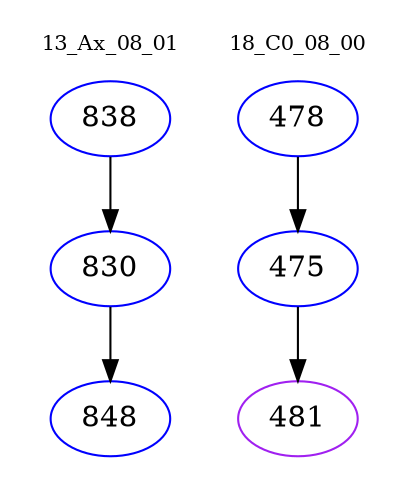 digraph{
subgraph cluster_0 {
color = white
label = "13_Ax_08_01";
fontsize=10;
T0_838 [label="838", color="blue"]
T0_838 -> T0_830 [color="black"]
T0_830 [label="830", color="blue"]
T0_830 -> T0_848 [color="black"]
T0_848 [label="848", color="blue"]
}
subgraph cluster_1 {
color = white
label = "18_C0_08_00";
fontsize=10;
T1_478 [label="478", color="blue"]
T1_478 -> T1_475 [color="black"]
T1_475 [label="475", color="blue"]
T1_475 -> T1_481 [color="black"]
T1_481 [label="481", color="purple"]
}
}
